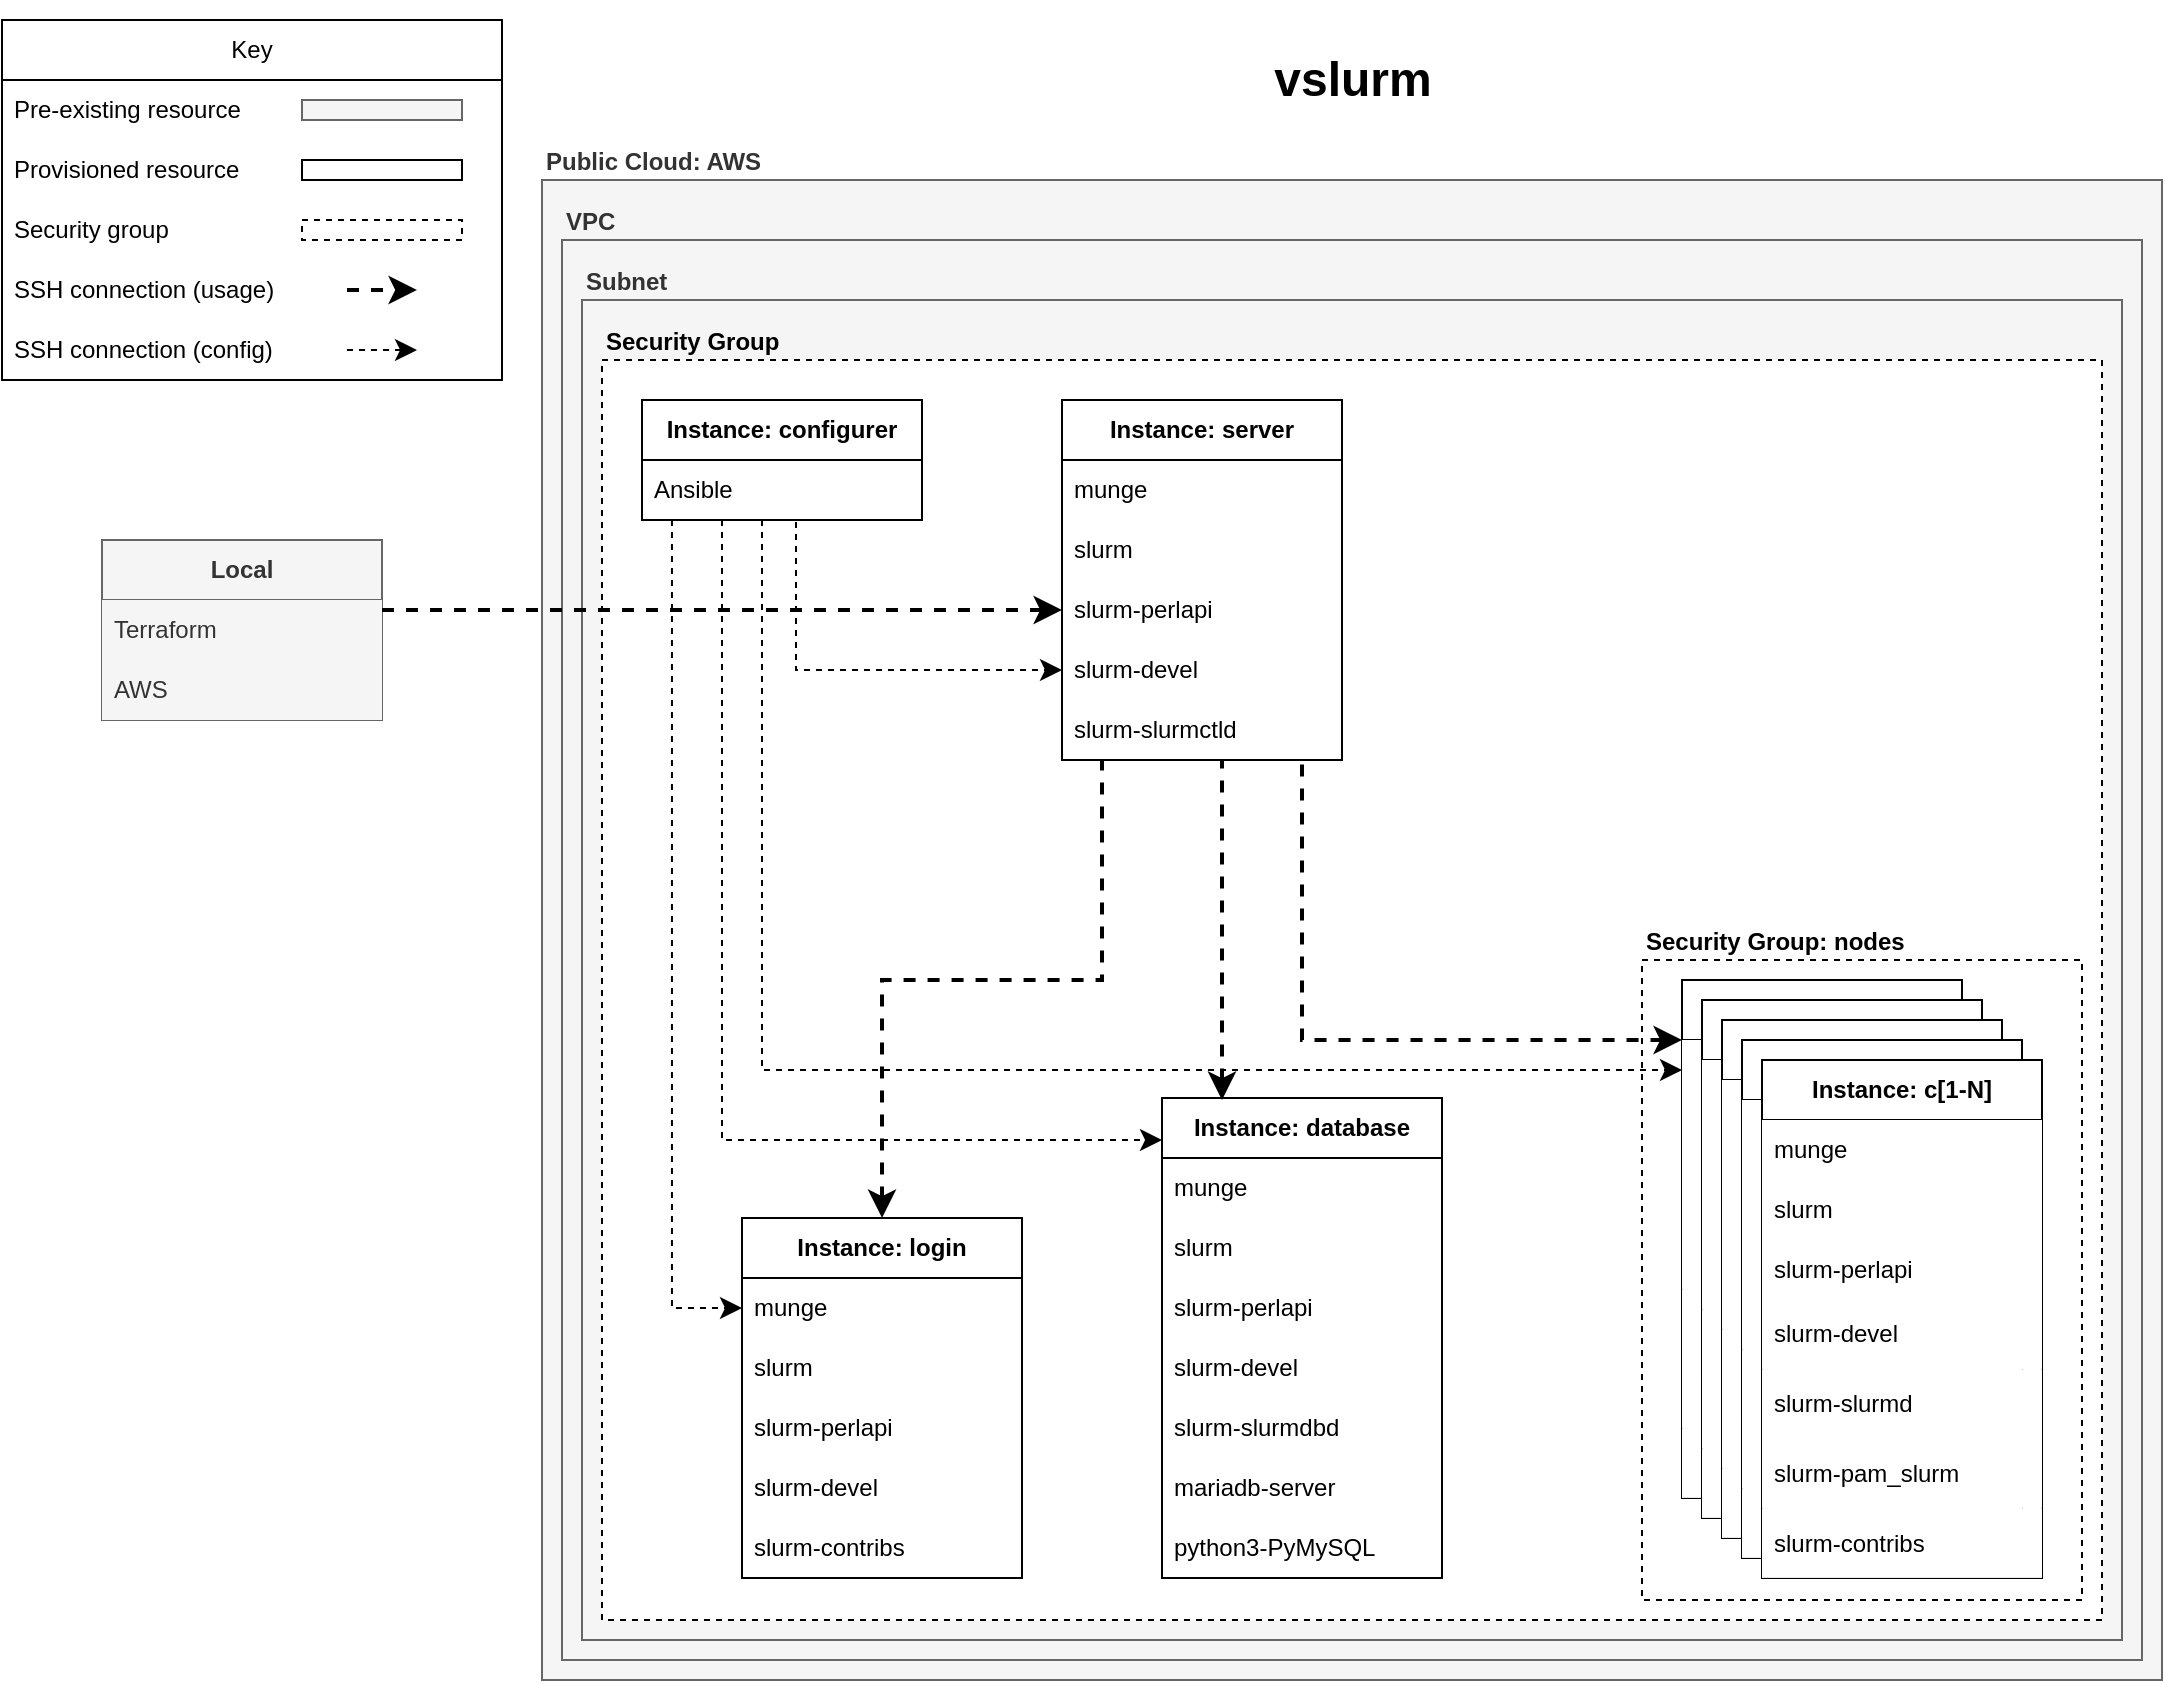 <mxfile version="23.1.5" type="device">
  <diagram id="R2lEEEUBdFMjLlhIrx00" name="terraform-aws-vslurm">
    <mxGraphModel dx="1114" dy="674" grid="1" gridSize="10" guides="1" tooltips="1" connect="1" arrows="1" fold="1" page="1" pageScale="1" pageWidth="1100" pageHeight="850" background="#ffffff" math="0" shadow="0" extFonts="Permanent Marker^https://fonts.googleapis.com/css?family=Permanent+Marker">
      <root>
        <mxCell id="0" />
        <mxCell id="1" style="locked=1;" parent="0" />
        <mxCell id="nZ1ceCBih_SGFWJZSbdT-25" value="" style="swimlane;fontStyle=0;childLayout=stackLayout;horizontal=1;startSize=30;horizontalStack=0;resizeParent=1;resizeParentMax=0;resizeLast=0;collapsible=1;marginBottom=0;whiteSpace=wrap;html=1;fillColor=default;" parent="1" vertex="1">
          <mxGeometry x="860" y="425" width="140" height="228.947" as="geometry" />
        </mxCell>
        <mxCell id="nZ1ceCBih_SGFWJZSbdT-27" value="slurm" style="text;strokeColor=none;fillColor=default;align=left;verticalAlign=middle;spacingLeft=4;spacingRight=4;overflow=hidden;points=[[0,0.5],[1,0.5]];portConstraint=eastwest;rotatable=0;whiteSpace=wrap;html=1;fontColor=#ffffff;" parent="nZ1ceCBih_SGFWJZSbdT-25" vertex="1">
          <mxGeometry y="30" width="140" height="30" as="geometry" />
        </mxCell>
        <mxCell id="nZ1ceCBih_SGFWJZSbdT-28" value="slurm-perlapi" style="text;strokeColor=none;fillColor=default;align=left;verticalAlign=middle;spacingLeft=4;spacingRight=4;overflow=hidden;points=[[0,0.5],[1,0.5]];portConstraint=eastwest;rotatable=0;whiteSpace=wrap;html=1;fontColor=#ffffff;" parent="nZ1ceCBih_SGFWJZSbdT-25" vertex="1">
          <mxGeometry y="60" width="140" height="30" as="geometry" />
        </mxCell>
        <mxCell id="nZ1ceCBih_SGFWJZSbdT-29" value="slurm-devel" style="text;strokeColor=none;fillColor=default;align=left;verticalAlign=middle;spacingLeft=4;spacingRight=4;overflow=hidden;points=[[0,0.5],[1,0.5]];portConstraint=eastwest;rotatable=0;whiteSpace=wrap;html=1;fontColor=#ffffff;" parent="nZ1ceCBih_SGFWJZSbdT-25" vertex="1">
          <mxGeometry y="90" width="140" height="34.737" as="geometry" />
        </mxCell>
        <mxCell id="nZ1ceCBih_SGFWJZSbdT-30" value="slurm-slurmd" style="text;strokeColor=none;fillColor=default;align=left;verticalAlign=middle;spacingLeft=4;spacingRight=4;overflow=hidden;points=[[0,0.5],[1,0.5]];portConstraint=eastwest;rotatable=0;whiteSpace=wrap;html=1;fontColor=#ffffff;" parent="nZ1ceCBih_SGFWJZSbdT-25" vertex="1">
          <mxGeometry y="124.737" width="140" height="34.737" as="geometry" />
        </mxCell>
        <mxCell id="nZ1ceCBih_SGFWJZSbdT-31" value="slurm-pam_slurm" style="text;strokeColor=none;fillColor=default;align=left;verticalAlign=middle;spacingLeft=4;spacingRight=4;overflow=hidden;points=[[0,0.5],[1,0.5]];portConstraint=eastwest;rotatable=0;whiteSpace=wrap;html=1;fontColor=#ffffff;" parent="nZ1ceCBih_SGFWJZSbdT-25" vertex="1">
          <mxGeometry y="159.474" width="140" height="34.737" as="geometry" />
        </mxCell>
        <mxCell id="nZ1ceCBih_SGFWJZSbdT-32" value="slurm-contribs" style="text;strokeColor=none;fillColor=default;align=left;verticalAlign=middle;spacingLeft=4;spacingRight=4;overflow=hidden;points=[[0,0.5],[1,0.5]];portConstraint=eastwest;rotatable=0;whiteSpace=wrap;html=1;fontColor=#ffffff;" parent="nZ1ceCBih_SGFWJZSbdT-25" vertex="1">
          <mxGeometry y="194.211" width="140" height="34.737" as="geometry" />
        </mxCell>
        <mxCell id="wTs9MbMgU3VnBsxGeB7g-48" value="key" style="locked=1;" parent="0" />
        <mxCell id="wTs9MbMgU3VnBsxGeB7g-51" value="Key" style="swimlane;fontStyle=0;childLayout=stackLayout;horizontal=1;startSize=30;horizontalStack=0;resizeParent=1;resizeParentMax=0;resizeLast=0;collapsible=1;marginBottom=0;whiteSpace=wrap;html=1;movable=1;resizable=1;rotatable=1;deletable=1;editable=1;locked=0;connectable=1;" parent="wTs9MbMgU3VnBsxGeB7g-48" vertex="1">
          <mxGeometry x="10" y="10" width="250" height="180" as="geometry" />
        </mxCell>
        <mxCell id="wTs9MbMgU3VnBsxGeB7g-52" value="Pre-existing resource" style="text;strokeColor=none;fillColor=none;align=left;verticalAlign=middle;spacingLeft=4;spacingRight=4;overflow=hidden;points=[[0,0.5],[1,0.5]];portConstraint=eastwest;rotatable=1;whiteSpace=wrap;html=1;movable=1;resizable=1;deletable=1;editable=1;locked=0;connectable=1;" parent="wTs9MbMgU3VnBsxGeB7g-51" vertex="1">
          <mxGeometry y="30" width="250" height="30" as="geometry" />
        </mxCell>
        <mxCell id="wTs9MbMgU3VnBsxGeB7g-53" value="Provisioned resource" style="text;strokeColor=none;fillColor=none;align=left;verticalAlign=middle;spacingLeft=4;spacingRight=4;overflow=hidden;points=[[0,0.5],[1,0.5]];portConstraint=eastwest;rotatable=1;whiteSpace=wrap;html=1;movable=1;resizable=1;deletable=1;editable=1;locked=0;connectable=1;" parent="wTs9MbMgU3VnBsxGeB7g-51" vertex="1">
          <mxGeometry y="60" width="250" height="30" as="geometry" />
        </mxCell>
        <mxCell id="wTs9MbMgU3VnBsxGeB7g-55" value="Security group" style="text;strokeColor=none;fillColor=none;align=left;verticalAlign=middle;spacingLeft=4;spacingRight=4;overflow=hidden;points=[[0,0.5],[1,0.5]];portConstraint=eastwest;rotatable=0;whiteSpace=wrap;html=1;" parent="wTs9MbMgU3VnBsxGeB7g-51" vertex="1">
          <mxGeometry y="90" width="250" height="30" as="geometry" />
        </mxCell>
        <mxCell id="wTs9MbMgU3VnBsxGeB7g-60" value="" style="endArrow=classic;html=1;rounded=0;movable=1;resizable=1;rotatable=1;deletable=1;editable=1;locked=0;connectable=1;strokeWidth=2;endSize=8;startSize=8;dashed=1;" parent="wTs9MbMgU3VnBsxGeB7g-51" edge="1">
          <mxGeometry width="50" height="50" relative="1" as="geometry">
            <mxPoint x="172.5" y="135" as="sourcePoint" />
            <mxPoint x="207.5" y="135" as="targetPoint" />
          </mxGeometry>
        </mxCell>
        <mxCell id="wTs9MbMgU3VnBsxGeB7g-56" value="SSH connection (usage)" style="text;strokeColor=none;fillColor=none;align=left;verticalAlign=middle;spacingLeft=4;spacingRight=4;overflow=hidden;points=[[0,0.5],[1,0.5]];portConstraint=eastwest;rotatable=1;whiteSpace=wrap;html=1;movable=1;resizable=1;deletable=1;editable=1;locked=0;connectable=1;dashed=1;" parent="wTs9MbMgU3VnBsxGeB7g-51" vertex="1">
          <mxGeometry y="120" width="250" height="30" as="geometry" />
        </mxCell>
        <mxCell id="wTs9MbMgU3VnBsxGeB7g-61" value="" style="endArrow=classic;html=1;rounded=0;dashed=1;movable=1;resizable=1;rotatable=1;deletable=1;editable=1;locked=0;connectable=1;endSize=8;startSize=8;" parent="wTs9MbMgU3VnBsxGeB7g-51" edge="1">
          <mxGeometry width="50" height="50" relative="1" as="geometry">
            <mxPoint x="172.5" y="165" as="sourcePoint" />
            <mxPoint x="207.5" y="165" as="targetPoint" />
          </mxGeometry>
        </mxCell>
        <mxCell id="wTs9MbMgU3VnBsxGeB7g-57" value="SSH connection (config)" style="text;strokeColor=none;fillColor=none;align=left;verticalAlign=middle;spacingLeft=4;spacingRight=4;overflow=hidden;points=[[0,0.5],[1,0.5]];portConstraint=eastwest;rotatable=1;whiteSpace=wrap;html=1;movable=1;resizable=1;deletable=1;editable=1;locked=0;connectable=1;" parent="wTs9MbMgU3VnBsxGeB7g-51" vertex="1">
          <mxGeometry y="150" width="250" height="30" as="geometry" />
        </mxCell>
        <mxCell id="wTs9MbMgU3VnBsxGeB7g-58" value="" style="rounded=0;whiteSpace=wrap;html=1;fillColor=#f5f5f5;fontColor=#333333;strokeColor=#666666;movable=1;resizable=1;rotatable=1;deletable=1;editable=1;locked=0;connectable=1;" parent="wTs9MbMgU3VnBsxGeB7g-48" vertex="1">
          <mxGeometry x="160" y="50" width="80" height="10" as="geometry" />
        </mxCell>
        <mxCell id="wTs9MbMgU3VnBsxGeB7g-59" value="" style="rounded=0;whiteSpace=wrap;html=1;movable=1;resizable=1;rotatable=1;deletable=1;editable=1;locked=0;connectable=1;" parent="wTs9MbMgU3VnBsxGeB7g-48" vertex="1">
          <mxGeometry x="160" y="80" width="80" height="10" as="geometry" />
        </mxCell>
        <mxCell id="wTs9MbMgU3VnBsxGeB7g-63" value="" style="rounded=0;whiteSpace=wrap;html=1;movable=1;resizable=1;rotatable=1;deletable=1;editable=1;locked=0;connectable=1;dashed=1;" parent="wTs9MbMgU3VnBsxGeB7g-48" vertex="1">
          <mxGeometry x="160" y="110" width="80" height="10" as="geometry" />
        </mxCell>
        <mxCell id="wTs9MbMgU3VnBsxGeB7g-49" value="title" style="locked=1;" parent="0" />
        <mxCell id="wTs9MbMgU3VnBsxGeB7g-64" value="&lt;h1&gt;&lt;font&gt;vslurm&lt;/font&gt;&lt;/h1&gt;" style="text;html=1;align=center;verticalAlign=middle;resizable=0;points=[];autosize=1;strokeColor=none;fillColor=none;fontFamily=Helvetica;" parent="wTs9MbMgU3VnBsxGeB7g-49" vertex="1">
          <mxGeometry x="630" width="110" height="80" as="geometry" />
        </mxCell>
        <mxCell id="wTs9MbMgU3VnBsxGeB7g-50" value="pre-existing resources" style="locked=1;" parent="0" />
        <mxCell id="wTs9MbMgU3VnBsxGeB7g-70" value="Local" style="swimlane;fontStyle=1;childLayout=stackLayout;horizontal=1;startSize=30;horizontalStack=0;resizeParent=1;resizeParentMax=0;resizeLast=0;collapsible=1;marginBottom=0;whiteSpace=wrap;html=1;fillColor=#f5f5f5;fontColor=#333333;strokeColor=#666666;perimeterSpacing=0;strokeWidth=1;swimlaneLine=1;rounded=0;shadow=0;glass=0;" parent="wTs9MbMgU3VnBsxGeB7g-50" vertex="1">
          <mxGeometry x="60" y="270" width="140" height="90" as="geometry">
            <mxRectangle x="60" y="270" width="70" height="30" as="alternateBounds" />
          </mxGeometry>
        </mxCell>
        <mxCell id="wTs9MbMgU3VnBsxGeB7g-71" value="Terraform" style="text;strokeColor=none;fillColor=#f5f5f5;align=left;verticalAlign=middle;spacingLeft=4;spacingRight=4;overflow=hidden;points=[[0,0.5],[1,0.5]];portConstraint=eastwest;rotatable=0;whiteSpace=wrap;html=1;fontColor=#333333;" parent="wTs9MbMgU3VnBsxGeB7g-70" vertex="1">
          <mxGeometry y="30" width="140" height="30" as="geometry" />
        </mxCell>
        <mxCell id="wTs9MbMgU3VnBsxGeB7g-72" value="AWS" style="text;strokeColor=none;fillColor=#f5f5f5;align=left;verticalAlign=middle;spacingLeft=4;spacingRight=4;overflow=hidden;points=[[0,0.5],[1,0.5]];portConstraint=eastwest;rotatable=0;whiteSpace=wrap;html=1;fontColor=#333333;" parent="wTs9MbMgU3VnBsxGeB7g-70" vertex="1">
          <mxGeometry y="60" width="140" height="30" as="geometry" />
        </mxCell>
        <mxCell id="wTs9MbMgU3VnBsxGeB7g-66" value="Public Cloud: AWS" style="text;html=1;strokeColor=#666666;fillColor=#f5f5f5;align=left;verticalAlign=bottom;whiteSpace=wrap;rounded=0;fontStyle=1;fontColor=#333333;labelPosition=center;verticalLabelPosition=top;movable=1;resizable=1;rotatable=1;deletable=1;editable=1;locked=0;connectable=1;" parent="wTs9MbMgU3VnBsxGeB7g-50" vertex="1">
          <mxGeometry x="280" y="90" width="810" height="750" as="geometry" />
        </mxCell>
        <mxCell id="wTs9MbMgU3VnBsxGeB7g-67" value="VPC" style="text;html=1;strokeColor=#666666;fillColor=#f5f5f5;align=left;verticalAlign=bottom;whiteSpace=wrap;rounded=0;fontStyle=1;fontColor=#333333;labelPosition=center;verticalLabelPosition=top;" parent="wTs9MbMgU3VnBsxGeB7g-50" vertex="1">
          <mxGeometry x="290" y="120" width="790" height="710" as="geometry" />
        </mxCell>
        <mxCell id="wTs9MbMgU3VnBsxGeB7g-68" value="Subnet" style="text;html=1;strokeColor=#666666;fillColor=#f5f5f5;align=left;verticalAlign=bottom;whiteSpace=wrap;rounded=0;fontStyle=1;fontColor=#333333;labelPosition=center;verticalLabelPosition=top;" parent="wTs9MbMgU3VnBsxGeB7g-50" vertex="1">
          <mxGeometry x="300" y="150" width="770" height="670" as="geometry" />
        </mxCell>
        <mxCell id="wTs9MbMgU3VnBsxGeB7g-110" value="provisioned SGs" style="locked=1;" parent="0" />
        <mxCell id="wTs9MbMgU3VnBsxGeB7g-111" value="Security Group" style="text;html=1;align=left;verticalAlign=bottom;whiteSpace=wrap;rounded=0;fontStyle=1;labelPosition=center;verticalLabelPosition=top;strokeColor=default;fillColor=default;dashed=1;" parent="wTs9MbMgU3VnBsxGeB7g-110" vertex="1">
          <mxGeometry x="310" y="180" width="750" height="630" as="geometry" />
        </mxCell>
        <mxCell id="wTs9MbMgU3VnBsxGeB7g-112" value="Security Group: nodes" style="text;html=1;align=left;verticalAlign=bottom;whiteSpace=wrap;rounded=0;fontStyle=1;labelPosition=center;verticalLabelPosition=top;strokeColor=default;fillColor=default;dashed=1;" parent="wTs9MbMgU3VnBsxGeB7g-110" vertex="1">
          <mxGeometry x="830" y="480" width="220" height="320" as="geometry" />
        </mxCell>
        <mxCell id="wTs9MbMgU3VnBsxGeB7g-73" value="provisioned instances" style="locked=1;" parent="0" />
        <mxCell id="wTs9MbMgU3VnBsxGeB7g-76" value="&lt;b&gt;Instance: configurer&lt;/b&gt;" style="swimlane;fontStyle=0;childLayout=stackLayout;horizontal=1;startSize=30;horizontalStack=0;resizeParent=1;resizeParentMax=0;resizeLast=0;collapsible=1;marginBottom=0;whiteSpace=wrap;html=1;strokeWidth=1;" parent="wTs9MbMgU3VnBsxGeB7g-73" vertex="1">
          <mxGeometry x="330" y="200" width="140" height="60" as="geometry" />
        </mxCell>
        <mxCell id="wTs9MbMgU3VnBsxGeB7g-77" value="Ansible" style="text;strokeColor=none;fillColor=none;align=left;verticalAlign=middle;spacingLeft=4;spacingRight=4;overflow=hidden;points=[[0,0.5],[1,0.5]];portConstraint=eastwest;rotatable=0;whiteSpace=wrap;html=1;" parent="wTs9MbMgU3VnBsxGeB7g-76" vertex="1">
          <mxGeometry y="30" width="140" height="30" as="geometry" />
        </mxCell>
        <mxCell id="wTs9MbMgU3VnBsxGeB7g-78" value="&lt;b&gt;Instance: login&lt;/b&gt;" style="swimlane;fontStyle=0;childLayout=stackLayout;horizontal=1;startSize=30;horizontalStack=0;resizeParent=1;resizeParentMax=0;resizeLast=0;collapsible=1;marginBottom=0;whiteSpace=wrap;html=1;" parent="wTs9MbMgU3VnBsxGeB7g-73" vertex="1">
          <mxGeometry x="380" y="608.95" width="140" height="180" as="geometry" />
        </mxCell>
        <mxCell id="wTs9MbMgU3VnBsxGeB7g-79" value="munge" style="text;strokeColor=none;fillColor=none;align=left;verticalAlign=middle;spacingLeft=4;spacingRight=4;overflow=hidden;points=[[0,0.5],[1,0.5]];portConstraint=eastwest;rotatable=0;whiteSpace=wrap;html=1;" parent="wTs9MbMgU3VnBsxGeB7g-78" vertex="1">
          <mxGeometry y="30" width="140" height="30" as="geometry" />
        </mxCell>
        <mxCell id="wTs9MbMgU3VnBsxGeB7g-80" value="slurm" style="text;strokeColor=none;fillColor=none;align=left;verticalAlign=middle;spacingLeft=4;spacingRight=4;overflow=hidden;points=[[0,0.5],[1,0.5]];portConstraint=eastwest;rotatable=0;whiteSpace=wrap;html=1;" parent="wTs9MbMgU3VnBsxGeB7g-78" vertex="1">
          <mxGeometry y="60" width="140" height="30" as="geometry" />
        </mxCell>
        <mxCell id="wTs9MbMgU3VnBsxGeB7g-81" value="slurm-perlapi" style="text;strokeColor=none;fillColor=none;align=left;verticalAlign=middle;spacingLeft=4;spacingRight=4;overflow=hidden;points=[[0,0.5],[1,0.5]];portConstraint=eastwest;rotatable=0;whiteSpace=wrap;html=1;" parent="wTs9MbMgU3VnBsxGeB7g-78" vertex="1">
          <mxGeometry y="90" width="140" height="30" as="geometry" />
        </mxCell>
        <mxCell id="wTs9MbMgU3VnBsxGeB7g-82" value="slurm-devel" style="text;strokeColor=none;fillColor=none;align=left;verticalAlign=middle;spacingLeft=4;spacingRight=4;overflow=hidden;points=[[0,0.5],[1,0.5]];portConstraint=eastwest;rotatable=0;whiteSpace=wrap;html=1;" parent="wTs9MbMgU3VnBsxGeB7g-78" vertex="1">
          <mxGeometry y="120" width="140" height="30" as="geometry" />
        </mxCell>
        <mxCell id="wTs9MbMgU3VnBsxGeB7g-83" value="slurm-contribs" style="text;strokeColor=none;fillColor=none;align=left;verticalAlign=middle;spacingLeft=4;spacingRight=4;overflow=hidden;points=[[0,0.5],[1,0.5]];portConstraint=eastwest;rotatable=0;whiteSpace=wrap;html=1;" parent="wTs9MbMgU3VnBsxGeB7g-78" vertex="1">
          <mxGeometry y="150" width="140" height="30" as="geometry" />
        </mxCell>
        <mxCell id="wTs9MbMgU3VnBsxGeB7g-84" value="" style="swimlane;fontStyle=0;childLayout=stackLayout;horizontal=1;startSize=30;horizontalStack=0;resizeParent=1;resizeParentMax=0;resizeLast=0;collapsible=1;marginBottom=0;whiteSpace=wrap;html=1;fillColor=default;" parent="wTs9MbMgU3VnBsxGeB7g-73" vertex="1">
          <mxGeometry x="850" y="490" width="140" height="258.947" as="geometry" />
        </mxCell>
        <mxCell id="wTs9MbMgU3VnBsxGeB7g-85" value="munge" style="text;strokeColor=none;fillColor=default;align=left;verticalAlign=middle;spacingLeft=4;spacingRight=4;overflow=hidden;points=[[0,0.5],[1,0.5]];portConstraint=eastwest;rotatable=0;whiteSpace=wrap;html=1;fontColor=#ffffff;" parent="wTs9MbMgU3VnBsxGeB7g-84" vertex="1">
          <mxGeometry y="30" width="140" height="30" as="geometry" />
        </mxCell>
        <mxCell id="wTs9MbMgU3VnBsxGeB7g-86" value="slurm" style="text;strokeColor=none;fillColor=default;align=left;verticalAlign=middle;spacingLeft=4;spacingRight=4;overflow=hidden;points=[[0,0.5],[1,0.5]];portConstraint=eastwest;rotatable=0;whiteSpace=wrap;html=1;fontColor=#ffffff;" parent="wTs9MbMgU3VnBsxGeB7g-84" vertex="1">
          <mxGeometry y="60" width="140" height="30" as="geometry" />
        </mxCell>
        <mxCell id="wTs9MbMgU3VnBsxGeB7g-87" value="slurm-perlapi" style="text;strokeColor=none;fillColor=default;align=left;verticalAlign=middle;spacingLeft=4;spacingRight=4;overflow=hidden;points=[[0,0.5],[1,0.5]];portConstraint=eastwest;rotatable=0;whiteSpace=wrap;html=1;fontColor=#ffffff;" parent="wTs9MbMgU3VnBsxGeB7g-84" vertex="1">
          <mxGeometry y="90" width="140" height="30" as="geometry" />
        </mxCell>
        <mxCell id="wTs9MbMgU3VnBsxGeB7g-88" value="slurm-devel" style="text;strokeColor=none;fillColor=default;align=left;verticalAlign=middle;spacingLeft=4;spacingRight=4;overflow=hidden;points=[[0,0.5],[1,0.5]];portConstraint=eastwest;rotatable=0;whiteSpace=wrap;html=1;fontColor=#ffffff;" parent="wTs9MbMgU3VnBsxGeB7g-84" vertex="1">
          <mxGeometry y="120" width="140" height="34.737" as="geometry" />
        </mxCell>
        <mxCell id="wTs9MbMgU3VnBsxGeB7g-89" value="slurm-slurmd" style="text;strokeColor=none;fillColor=default;align=left;verticalAlign=middle;spacingLeft=4;spacingRight=4;overflow=hidden;points=[[0,0.5],[1,0.5]];portConstraint=eastwest;rotatable=0;whiteSpace=wrap;html=1;fontColor=#ffffff;" parent="wTs9MbMgU3VnBsxGeB7g-84" vertex="1">
          <mxGeometry y="154.737" width="140" height="34.737" as="geometry" />
        </mxCell>
        <mxCell id="wTs9MbMgU3VnBsxGeB7g-90" value="slurm-pam_slurm" style="text;strokeColor=none;fillColor=default;align=left;verticalAlign=middle;spacingLeft=4;spacingRight=4;overflow=hidden;points=[[0,0.5],[1,0.5]];portConstraint=eastwest;rotatable=0;whiteSpace=wrap;html=1;fontColor=#ffffff;" parent="wTs9MbMgU3VnBsxGeB7g-84" vertex="1">
          <mxGeometry y="189.474" width="140" height="34.737" as="geometry" />
        </mxCell>
        <mxCell id="wTs9MbMgU3VnBsxGeB7g-91" value="slurm-contribs" style="text;strokeColor=none;fillColor=default;align=left;verticalAlign=middle;spacingLeft=4;spacingRight=4;overflow=hidden;points=[[0,0.5],[1,0.5]];portConstraint=eastwest;rotatable=0;whiteSpace=wrap;html=1;fontColor=#ffffff;" parent="wTs9MbMgU3VnBsxGeB7g-84" vertex="1">
          <mxGeometry y="224.211" width="140" height="34.737" as="geometry" />
        </mxCell>
        <mxCell id="wTs9MbMgU3VnBsxGeB7g-100" value="&lt;b&gt;Instance: server&lt;/b&gt;" style="swimlane;fontStyle=0;childLayout=stackLayout;horizontal=1;startSize=30;horizontalStack=0;resizeParent=1;resizeParentMax=0;resizeLast=0;collapsible=1;marginBottom=0;whiteSpace=wrap;html=1;" parent="wTs9MbMgU3VnBsxGeB7g-73" vertex="1">
          <mxGeometry x="540" y="200" width="140" height="180" as="geometry" />
        </mxCell>
        <mxCell id="wTs9MbMgU3VnBsxGeB7g-101" value="munge" style="text;strokeColor=none;fillColor=none;align=left;verticalAlign=middle;spacingLeft=4;spacingRight=4;overflow=hidden;points=[[0,0.5],[1,0.5]];portConstraint=eastwest;rotatable=0;whiteSpace=wrap;html=1;" parent="wTs9MbMgU3VnBsxGeB7g-100" vertex="1">
          <mxGeometry y="30" width="140" height="30" as="geometry" />
        </mxCell>
        <mxCell id="wTs9MbMgU3VnBsxGeB7g-102" value="slurm" style="text;strokeColor=none;fillColor=none;align=left;verticalAlign=middle;spacingLeft=4;spacingRight=4;overflow=hidden;points=[[0,0.5],[1,0.5]];portConstraint=eastwest;rotatable=0;whiteSpace=wrap;html=1;" parent="wTs9MbMgU3VnBsxGeB7g-100" vertex="1">
          <mxGeometry y="60" width="140" height="30" as="geometry" />
        </mxCell>
        <mxCell id="wTs9MbMgU3VnBsxGeB7g-103" value="slurm-perlapi" style="text;strokeColor=none;fillColor=none;align=left;verticalAlign=middle;spacingLeft=4;spacingRight=4;overflow=hidden;points=[[0,0.5],[1,0.5]];portConstraint=eastwest;rotatable=0;whiteSpace=wrap;html=1;" parent="wTs9MbMgU3VnBsxGeB7g-100" vertex="1">
          <mxGeometry y="90" width="140" height="30" as="geometry" />
        </mxCell>
        <mxCell id="wTs9MbMgU3VnBsxGeB7g-104" value="slurm-devel" style="text;strokeColor=none;fillColor=none;align=left;verticalAlign=middle;spacingLeft=4;spacingRight=4;overflow=hidden;points=[[0,0.5],[1,0.5]];portConstraint=eastwest;rotatable=0;whiteSpace=wrap;html=1;" parent="wTs9MbMgU3VnBsxGeB7g-100" vertex="1">
          <mxGeometry y="120" width="140" height="30" as="geometry" />
        </mxCell>
        <mxCell id="wTs9MbMgU3VnBsxGeB7g-105" value="slurm-slurmctld" style="text;strokeColor=none;fillColor=none;align=left;verticalAlign=middle;spacingLeft=4;spacingRight=4;overflow=hidden;points=[[0,0.5],[1,0.5]];portConstraint=eastwest;rotatable=0;whiteSpace=wrap;html=1;" parent="wTs9MbMgU3VnBsxGeB7g-100" vertex="1">
          <mxGeometry y="150" width="140" height="30" as="geometry" />
        </mxCell>
        <mxCell id="66KwfRQebHIoKA8WDigY-10" value="&lt;b&gt;Instance: database&lt;/b&gt;" style="swimlane;fontStyle=0;childLayout=stackLayout;horizontal=1;startSize=30;horizontalStack=0;resizeParent=1;resizeParentMax=0;resizeLast=0;collapsible=1;marginBottom=0;whiteSpace=wrap;html=1;" parent="wTs9MbMgU3VnBsxGeB7g-73" vertex="1">
          <mxGeometry x="590" y="548.95" width="140" height="240" as="geometry" />
        </mxCell>
        <mxCell id="66KwfRQebHIoKA8WDigY-11" value="munge" style="text;strokeColor=none;fillColor=none;align=left;verticalAlign=middle;spacingLeft=4;spacingRight=4;overflow=hidden;points=[[0,0.5],[1,0.5]];portConstraint=eastwest;rotatable=0;whiteSpace=wrap;html=1;" parent="66KwfRQebHIoKA8WDigY-10" vertex="1">
          <mxGeometry y="30" width="140" height="30" as="geometry" />
        </mxCell>
        <mxCell id="66KwfRQebHIoKA8WDigY-12" value="slurm" style="text;strokeColor=none;fillColor=none;align=left;verticalAlign=middle;spacingLeft=4;spacingRight=4;overflow=hidden;points=[[0,0.5],[1,0.5]];portConstraint=eastwest;rotatable=0;whiteSpace=wrap;html=1;" parent="66KwfRQebHIoKA8WDigY-10" vertex="1">
          <mxGeometry y="60" width="140" height="30" as="geometry" />
        </mxCell>
        <mxCell id="66KwfRQebHIoKA8WDigY-13" value="slurm-perlapi" style="text;strokeColor=none;fillColor=none;align=left;verticalAlign=middle;spacingLeft=4;spacingRight=4;overflow=hidden;points=[[0,0.5],[1,0.5]];portConstraint=eastwest;rotatable=0;whiteSpace=wrap;html=1;" parent="66KwfRQebHIoKA8WDigY-10" vertex="1">
          <mxGeometry y="90" width="140" height="30" as="geometry" />
        </mxCell>
        <mxCell id="66KwfRQebHIoKA8WDigY-14" value="slurm-devel" style="text;strokeColor=none;fillColor=none;align=left;verticalAlign=middle;spacingLeft=4;spacingRight=4;overflow=hidden;points=[[0,0.5],[1,0.5]];portConstraint=eastwest;rotatable=0;whiteSpace=wrap;html=1;" parent="66KwfRQebHIoKA8WDigY-10" vertex="1">
          <mxGeometry y="120" width="140" height="30" as="geometry" />
        </mxCell>
        <mxCell id="66KwfRQebHIoKA8WDigY-16" value="slurm-slurmdbd" style="text;strokeColor=none;fillColor=none;align=left;verticalAlign=middle;spacingLeft=4;spacingRight=4;overflow=hidden;points=[[0,0.5],[1,0.5]];portConstraint=eastwest;rotatable=0;whiteSpace=wrap;html=1;" parent="66KwfRQebHIoKA8WDigY-10" vertex="1">
          <mxGeometry y="150" width="140" height="30" as="geometry" />
        </mxCell>
        <mxCell id="66KwfRQebHIoKA8WDigY-17" value="mariadb-server" style="text;strokeColor=none;fillColor=none;align=left;verticalAlign=middle;spacingLeft=4;spacingRight=4;overflow=hidden;points=[[0,0.5],[1,0.5]];portConstraint=eastwest;rotatable=0;whiteSpace=wrap;html=1;" parent="66KwfRQebHIoKA8WDigY-10" vertex="1">
          <mxGeometry y="180" width="140" height="30" as="geometry" />
        </mxCell>
        <mxCell id="66KwfRQebHIoKA8WDigY-18" value="python3-PyMySQL" style="text;strokeColor=none;fillColor=none;align=left;verticalAlign=middle;spacingLeft=4;spacingRight=4;overflow=hidden;points=[[0,0.5],[1,0.5]];portConstraint=eastwest;rotatable=0;whiteSpace=wrap;html=1;" parent="66KwfRQebHIoKA8WDigY-10" vertex="1">
          <mxGeometry y="210" width="140" height="30" as="geometry" />
        </mxCell>
        <mxCell id="nZ1ceCBih_SGFWJZSbdT-33" value="" style="swimlane;fontStyle=0;childLayout=stackLayout;horizontal=1;startSize=30;horizontalStack=0;resizeParent=1;resizeParentMax=0;resizeLast=0;collapsible=1;marginBottom=0;whiteSpace=wrap;html=1;fillColor=default;" parent="wTs9MbMgU3VnBsxGeB7g-73" vertex="1">
          <mxGeometry x="860" y="500" width="140" height="258.947" as="geometry" />
        </mxCell>
        <mxCell id="nZ1ceCBih_SGFWJZSbdT-34" value="munge" style="text;strokeColor=none;fillColor=default;align=left;verticalAlign=middle;spacingLeft=4;spacingRight=4;overflow=hidden;points=[[0,0.5],[1,0.5]];portConstraint=eastwest;rotatable=0;whiteSpace=wrap;html=1;fontColor=#ffffff;" parent="nZ1ceCBih_SGFWJZSbdT-33" vertex="1">
          <mxGeometry y="30" width="140" height="30" as="geometry" />
        </mxCell>
        <mxCell id="nZ1ceCBih_SGFWJZSbdT-35" value="slurm" style="text;strokeColor=none;fillColor=default;align=left;verticalAlign=middle;spacingLeft=4;spacingRight=4;overflow=hidden;points=[[0,0.5],[1,0.5]];portConstraint=eastwest;rotatable=0;whiteSpace=wrap;html=1;fontColor=#ffffff;" parent="nZ1ceCBih_SGFWJZSbdT-33" vertex="1">
          <mxGeometry y="60" width="140" height="30" as="geometry" />
        </mxCell>
        <mxCell id="nZ1ceCBih_SGFWJZSbdT-36" value="slurm-perlapi" style="text;strokeColor=none;fillColor=default;align=left;verticalAlign=middle;spacingLeft=4;spacingRight=4;overflow=hidden;points=[[0,0.5],[1,0.5]];portConstraint=eastwest;rotatable=0;whiteSpace=wrap;html=1;fontColor=#ffffff;" parent="nZ1ceCBih_SGFWJZSbdT-33" vertex="1">
          <mxGeometry y="90" width="140" height="30" as="geometry" />
        </mxCell>
        <mxCell id="nZ1ceCBih_SGFWJZSbdT-37" value="slurm-devel" style="text;strokeColor=none;fillColor=default;align=left;verticalAlign=middle;spacingLeft=4;spacingRight=4;overflow=hidden;points=[[0,0.5],[1,0.5]];portConstraint=eastwest;rotatable=0;whiteSpace=wrap;html=1;fontColor=#ffffff;" parent="nZ1ceCBih_SGFWJZSbdT-33" vertex="1">
          <mxGeometry y="120" width="140" height="34.737" as="geometry" />
        </mxCell>
        <mxCell id="nZ1ceCBih_SGFWJZSbdT-38" value="slurm-slurmd" style="text;strokeColor=none;fillColor=default;align=left;verticalAlign=middle;spacingLeft=4;spacingRight=4;overflow=hidden;points=[[0,0.5],[1,0.5]];portConstraint=eastwest;rotatable=0;whiteSpace=wrap;html=1;fontColor=#ffffff;" parent="nZ1ceCBih_SGFWJZSbdT-33" vertex="1">
          <mxGeometry y="154.737" width="140" height="34.737" as="geometry" />
        </mxCell>
        <mxCell id="nZ1ceCBih_SGFWJZSbdT-39" value="slurm-pam_slurm" style="text;strokeColor=none;fillColor=default;align=left;verticalAlign=middle;spacingLeft=4;spacingRight=4;overflow=hidden;points=[[0,0.5],[1,0.5]];portConstraint=eastwest;rotatable=0;whiteSpace=wrap;html=1;fontColor=#ffffff;" parent="nZ1ceCBih_SGFWJZSbdT-33" vertex="1">
          <mxGeometry y="189.474" width="140" height="34.737" as="geometry" />
        </mxCell>
        <mxCell id="nZ1ceCBih_SGFWJZSbdT-40" value="slurm-contribs" style="text;strokeColor=none;fillColor=default;align=left;verticalAlign=middle;spacingLeft=4;spacingRight=4;overflow=hidden;points=[[0,0.5],[1,0.5]];portConstraint=eastwest;rotatable=0;whiteSpace=wrap;html=1;fontColor=#ffffff;" parent="nZ1ceCBih_SGFWJZSbdT-33" vertex="1">
          <mxGeometry y="224.211" width="140" height="34.737" as="geometry" />
        </mxCell>
        <mxCell id="nZ1ceCBih_SGFWJZSbdT-41" value="" style="swimlane;fontStyle=0;childLayout=stackLayout;horizontal=1;startSize=30;horizontalStack=0;resizeParent=1;resizeParentMax=0;resizeLast=0;collapsible=1;marginBottom=0;whiteSpace=wrap;html=1;fillColor=default;" parent="wTs9MbMgU3VnBsxGeB7g-73" vertex="1">
          <mxGeometry x="870" y="510" width="140" height="258.947" as="geometry" />
        </mxCell>
        <mxCell id="nZ1ceCBih_SGFWJZSbdT-42" value="munge" style="text;strokeColor=none;fillColor=default;align=left;verticalAlign=middle;spacingLeft=4;spacingRight=4;overflow=hidden;points=[[0,0.5],[1,0.5]];portConstraint=eastwest;rotatable=0;whiteSpace=wrap;html=1;fontColor=#ffffff;" parent="nZ1ceCBih_SGFWJZSbdT-41" vertex="1">
          <mxGeometry y="30" width="140" height="30" as="geometry" />
        </mxCell>
        <mxCell id="nZ1ceCBih_SGFWJZSbdT-43" value="slurm" style="text;strokeColor=none;fillColor=default;align=left;verticalAlign=middle;spacingLeft=4;spacingRight=4;overflow=hidden;points=[[0,0.5],[1,0.5]];portConstraint=eastwest;rotatable=0;whiteSpace=wrap;html=1;fontColor=#ffffff;" parent="nZ1ceCBih_SGFWJZSbdT-41" vertex="1">
          <mxGeometry y="60" width="140" height="30" as="geometry" />
        </mxCell>
        <mxCell id="nZ1ceCBih_SGFWJZSbdT-44" value="slurm-perlapi" style="text;strokeColor=none;fillColor=default;align=left;verticalAlign=middle;spacingLeft=4;spacingRight=4;overflow=hidden;points=[[0,0.5],[1,0.5]];portConstraint=eastwest;rotatable=0;whiteSpace=wrap;html=1;fontColor=#ffffff;" parent="nZ1ceCBih_SGFWJZSbdT-41" vertex="1">
          <mxGeometry y="90" width="140" height="30" as="geometry" />
        </mxCell>
        <mxCell id="nZ1ceCBih_SGFWJZSbdT-45" value="slurm-devel" style="text;strokeColor=none;fillColor=default;align=left;verticalAlign=middle;spacingLeft=4;spacingRight=4;overflow=hidden;points=[[0,0.5],[1,0.5]];portConstraint=eastwest;rotatable=0;whiteSpace=wrap;html=1;fontColor=#ffffff;" parent="nZ1ceCBih_SGFWJZSbdT-41" vertex="1">
          <mxGeometry y="120" width="140" height="34.737" as="geometry" />
        </mxCell>
        <mxCell id="nZ1ceCBih_SGFWJZSbdT-46" value="slurm-slurmd" style="text;strokeColor=none;fillColor=default;align=left;verticalAlign=middle;spacingLeft=4;spacingRight=4;overflow=hidden;points=[[0,0.5],[1,0.5]];portConstraint=eastwest;rotatable=0;whiteSpace=wrap;html=1;fontColor=#ffffff;" parent="nZ1ceCBih_SGFWJZSbdT-41" vertex="1">
          <mxGeometry y="154.737" width="140" height="34.737" as="geometry" />
        </mxCell>
        <mxCell id="nZ1ceCBih_SGFWJZSbdT-47" value="slurm-pam_slurm" style="text;strokeColor=none;fillColor=default;align=left;verticalAlign=middle;spacingLeft=4;spacingRight=4;overflow=hidden;points=[[0,0.5],[1,0.5]];portConstraint=eastwest;rotatable=0;whiteSpace=wrap;html=1;fontColor=#ffffff;" parent="nZ1ceCBih_SGFWJZSbdT-41" vertex="1">
          <mxGeometry y="189.474" width="140" height="34.737" as="geometry" />
        </mxCell>
        <mxCell id="nZ1ceCBih_SGFWJZSbdT-48" value="slurm-contribs" style="text;strokeColor=none;fillColor=default;align=left;verticalAlign=middle;spacingLeft=4;spacingRight=4;overflow=hidden;points=[[0,0.5],[1,0.5]];portConstraint=eastwest;rotatable=0;whiteSpace=wrap;html=1;fontColor=#ffffff;" parent="nZ1ceCBih_SGFWJZSbdT-41" vertex="1">
          <mxGeometry y="224.211" width="140" height="34.737" as="geometry" />
        </mxCell>
        <mxCell id="nZ1ceCBih_SGFWJZSbdT-49" value="" style="swimlane;fontStyle=0;childLayout=stackLayout;horizontal=1;startSize=30;horizontalStack=0;resizeParent=1;resizeParentMax=0;resizeLast=0;collapsible=1;marginBottom=0;whiteSpace=wrap;html=1;fillColor=default;" parent="wTs9MbMgU3VnBsxGeB7g-73" vertex="1">
          <mxGeometry x="880" y="520" width="140" height="258.947" as="geometry" />
        </mxCell>
        <mxCell id="nZ1ceCBih_SGFWJZSbdT-50" value="munge" style="text;strokeColor=none;fillColor=default;align=left;verticalAlign=middle;spacingLeft=4;spacingRight=4;overflow=hidden;points=[[0,0.5],[1,0.5]];portConstraint=eastwest;rotatable=0;whiteSpace=wrap;html=1;fontColor=#ffffff;" parent="nZ1ceCBih_SGFWJZSbdT-49" vertex="1">
          <mxGeometry y="30" width="140" height="30" as="geometry" />
        </mxCell>
        <mxCell id="nZ1ceCBih_SGFWJZSbdT-51" value="slurm" style="text;strokeColor=none;fillColor=default;align=left;verticalAlign=middle;spacingLeft=4;spacingRight=4;overflow=hidden;points=[[0,0.5],[1,0.5]];portConstraint=eastwest;rotatable=0;whiteSpace=wrap;html=1;fontColor=#ffffff;" parent="nZ1ceCBih_SGFWJZSbdT-49" vertex="1">
          <mxGeometry y="60" width="140" height="30" as="geometry" />
        </mxCell>
        <mxCell id="nZ1ceCBih_SGFWJZSbdT-52" value="slurm-perlapi" style="text;strokeColor=none;fillColor=default;align=left;verticalAlign=middle;spacingLeft=4;spacingRight=4;overflow=hidden;points=[[0,0.5],[1,0.5]];portConstraint=eastwest;rotatable=0;whiteSpace=wrap;html=1;fontColor=#ffffff;" parent="nZ1ceCBih_SGFWJZSbdT-49" vertex="1">
          <mxGeometry y="90" width="140" height="30" as="geometry" />
        </mxCell>
        <mxCell id="nZ1ceCBih_SGFWJZSbdT-53" value="slurm-devel" style="text;strokeColor=none;fillColor=default;align=left;verticalAlign=middle;spacingLeft=4;spacingRight=4;overflow=hidden;points=[[0,0.5],[1,0.5]];portConstraint=eastwest;rotatable=0;whiteSpace=wrap;html=1;fontColor=#ffffff;" parent="nZ1ceCBih_SGFWJZSbdT-49" vertex="1">
          <mxGeometry y="120" width="140" height="34.737" as="geometry" />
        </mxCell>
        <mxCell id="nZ1ceCBih_SGFWJZSbdT-54" value="slurm-slurmd" style="text;strokeColor=none;fillColor=default;align=left;verticalAlign=middle;spacingLeft=4;spacingRight=4;overflow=hidden;points=[[0,0.5],[1,0.5]];portConstraint=eastwest;rotatable=0;whiteSpace=wrap;html=1;fontColor=#ffffff;" parent="nZ1ceCBih_SGFWJZSbdT-49" vertex="1">
          <mxGeometry y="154.737" width="140" height="34.737" as="geometry" />
        </mxCell>
        <mxCell id="nZ1ceCBih_SGFWJZSbdT-55" value="slurm-pam_slurm" style="text;strokeColor=none;fillColor=default;align=left;verticalAlign=middle;spacingLeft=4;spacingRight=4;overflow=hidden;points=[[0,0.5],[1,0.5]];portConstraint=eastwest;rotatable=0;whiteSpace=wrap;html=1;fontColor=#ffffff;" parent="nZ1ceCBih_SGFWJZSbdT-49" vertex="1">
          <mxGeometry y="189.474" width="140" height="34.737" as="geometry" />
        </mxCell>
        <mxCell id="nZ1ceCBih_SGFWJZSbdT-56" value="slurm-contribs" style="text;strokeColor=none;fillColor=default;align=left;verticalAlign=middle;spacingLeft=4;spacingRight=4;overflow=hidden;points=[[0,0.5],[1,0.5]];portConstraint=eastwest;rotatable=0;whiteSpace=wrap;html=1;fontColor=#ffffff;" parent="nZ1ceCBih_SGFWJZSbdT-49" vertex="1">
          <mxGeometry y="224.211" width="140" height="34.737" as="geometry" />
        </mxCell>
        <mxCell id="wTs9MbMgU3VnBsxGeB7g-92" value="&lt;b&gt;Instance: c[1-N]&lt;/b&gt;" style="swimlane;fontStyle=0;childLayout=stackLayout;horizontal=1;startSize=30;horizontalStack=0;resizeParent=1;resizeParentMax=0;resizeLast=0;collapsible=1;marginBottom=0;whiteSpace=wrap;html=1;fillColor=default;" parent="wTs9MbMgU3VnBsxGeB7g-73" vertex="1">
          <mxGeometry x="890" y="530" width="140" height="258.947" as="geometry" />
        </mxCell>
        <mxCell id="wTs9MbMgU3VnBsxGeB7g-93" value="munge" style="text;strokeColor=none;fillColor=default;align=left;verticalAlign=middle;spacingLeft=4;spacingRight=4;overflow=hidden;points=[[0,0.5],[1,0.5]];portConstraint=eastwest;rotatable=0;whiteSpace=wrap;html=1;" parent="wTs9MbMgU3VnBsxGeB7g-92" vertex="1">
          <mxGeometry y="30" width="140" height="30" as="geometry" />
        </mxCell>
        <mxCell id="wTs9MbMgU3VnBsxGeB7g-94" value="slurm" style="text;strokeColor=none;fillColor=default;align=left;verticalAlign=middle;spacingLeft=4;spacingRight=4;overflow=hidden;points=[[0,0.5],[1,0.5]];portConstraint=eastwest;rotatable=0;whiteSpace=wrap;html=1;" parent="wTs9MbMgU3VnBsxGeB7g-92" vertex="1">
          <mxGeometry y="60" width="140" height="30" as="geometry" />
        </mxCell>
        <mxCell id="wTs9MbMgU3VnBsxGeB7g-95" value="slurm-perlapi" style="text;strokeColor=none;fillColor=default;align=left;verticalAlign=middle;spacingLeft=4;spacingRight=4;overflow=hidden;points=[[0,0.5],[1,0.5]];portConstraint=eastwest;rotatable=0;whiteSpace=wrap;html=1;" parent="wTs9MbMgU3VnBsxGeB7g-92" vertex="1">
          <mxGeometry y="90" width="140" height="30" as="geometry" />
        </mxCell>
        <mxCell id="wTs9MbMgU3VnBsxGeB7g-96" value="slurm-devel" style="text;strokeColor=none;fillColor=default;align=left;verticalAlign=middle;spacingLeft=4;spacingRight=4;overflow=hidden;points=[[0,0.5],[1,0.5]];portConstraint=eastwest;rotatable=0;whiteSpace=wrap;html=1;" parent="wTs9MbMgU3VnBsxGeB7g-92" vertex="1">
          <mxGeometry y="120" width="140" height="34.737" as="geometry" />
        </mxCell>
        <mxCell id="wTs9MbMgU3VnBsxGeB7g-97" value="slurm-slurmd" style="text;strokeColor=none;fillColor=default;align=left;verticalAlign=middle;spacingLeft=4;spacingRight=4;overflow=hidden;points=[[0,0.5],[1,0.5]];portConstraint=eastwest;rotatable=0;whiteSpace=wrap;html=1;" parent="wTs9MbMgU3VnBsxGeB7g-92" vertex="1">
          <mxGeometry y="154.737" width="140" height="34.737" as="geometry" />
        </mxCell>
        <mxCell id="wTs9MbMgU3VnBsxGeB7g-98" value="slurm-pam_slurm" style="text;strokeColor=none;fillColor=default;align=left;verticalAlign=middle;spacingLeft=4;spacingRight=4;overflow=hidden;points=[[0,0.5],[1,0.5]];portConstraint=eastwest;rotatable=0;whiteSpace=wrap;html=1;" parent="wTs9MbMgU3VnBsxGeB7g-92" vertex="1">
          <mxGeometry y="189.474" width="140" height="34.737" as="geometry" />
        </mxCell>
        <mxCell id="wTs9MbMgU3VnBsxGeB7g-99" value="slurm-contribs" style="text;strokeColor=none;fillColor=default;align=left;verticalAlign=middle;spacingLeft=4;spacingRight=4;overflow=hidden;points=[[0,0.5],[1,0.5]];portConstraint=eastwest;rotatable=0;whiteSpace=wrap;html=1;" parent="wTs9MbMgU3VnBsxGeB7g-92" vertex="1">
          <mxGeometry y="224.211" width="140" height="34.737" as="geometry" />
        </mxCell>
        <mxCell id="wTs9MbMgU3VnBsxGeB7g-113" value="dependancies" style="locked=1;" parent="0" visible="0" />
        <mxCell id="wTs9MbMgU3VnBsxGeB7g-121" value="" style="edgeStyle=segmentEdgeStyle;endArrow=classic;html=1;curved=0;rounded=0;endSize=8;startSize=8;exitX=0;exitY=0.5;exitDx=0;exitDy=0;" parent="wTs9MbMgU3VnBsxGeB7g-113" source="wTs9MbMgU3VnBsxGeB7g-103" edge="1">
          <mxGeometry width="50" height="50" relative="1" as="geometry">
            <mxPoint x="380" y="370" as="sourcePoint" />
            <mxPoint x="450" y="260" as="targetPoint" />
          </mxGeometry>
        </mxCell>
        <mxCell id="wTs9MbMgU3VnBsxGeB7g-123" value="" style="edgeStyle=elbowEdgeStyle;elbow=vertical;endArrow=classic;html=1;curved=0;rounded=0;endSize=8;startSize=8;exitX=0.25;exitY=0;exitDx=0;exitDy=0;" parent="wTs9MbMgU3VnBsxGeB7g-113" source="wTs9MbMgU3VnBsxGeB7g-78" edge="1">
          <mxGeometry width="50" height="50" relative="1" as="geometry">
            <mxPoint x="610" y="600" as="sourcePoint" />
            <mxPoint x="340" y="260" as="targetPoint" />
            <Array as="points">
              <mxPoint x="470" y="580" />
            </Array>
          </mxGeometry>
        </mxCell>
        <mxCell id="GA6Ra2eGG1_OBOdwiRaE-1" value="" style="edgeStyle=segmentEdgeStyle;endArrow=classic;html=1;curved=0;rounded=0;endSize=8;startSize=8;" parent="wTs9MbMgU3VnBsxGeB7g-113" edge="1">
          <mxGeometry width="50" height="50" relative="1" as="geometry">
            <mxPoint x="850" y="510" as="sourcePoint" />
            <mxPoint x="420" y="260" as="targetPoint" />
          </mxGeometry>
        </mxCell>
        <mxCell id="wTs9MbMgU3VnBsxGeB7g-115" value="network connections" style="locked=1;" parent="0" />
        <mxCell id="wTs9MbMgU3VnBsxGeB7g-126" value="" style="edgeStyle=elbowEdgeStyle;elbow=vertical;endArrow=classic;html=1;curved=0;rounded=0;endSize=8;startSize=8;exitX=0.107;exitY=1;exitDx=0;exitDy=0;exitPerimeter=0;entryX=0;entryY=0.5;entryDx=0;entryDy=0;dashed=1;" parent="wTs9MbMgU3VnBsxGeB7g-115" source="wTs9MbMgU3VnBsxGeB7g-77" target="wTs9MbMgU3VnBsxGeB7g-79" edge="1">
          <mxGeometry width="50" height="50" relative="1" as="geometry">
            <mxPoint x="630" y="600" as="sourcePoint" />
            <mxPoint x="680" y="550" as="targetPoint" />
            <Array as="points">
              <mxPoint x="450" y="654" />
            </Array>
          </mxGeometry>
        </mxCell>
        <mxCell id="wTs9MbMgU3VnBsxGeB7g-127" value="" style="edgeStyle=elbowEdgeStyle;elbow=vertical;endArrow=classic;html=1;curved=0;rounded=0;endSize=8;startSize=8;exitX=0.214;exitY=1;exitDx=0;exitDy=0;exitPerimeter=0;dashed=1;" parent="wTs9MbMgU3VnBsxGeB7g-115" edge="1">
          <mxGeometry width="50" height="50" relative="1" as="geometry">
            <mxPoint x="390.0" y="260" as="sourcePoint" />
            <mxPoint x="850" y="535" as="targetPoint" />
            <Array as="points">
              <mxPoint x="630.04" y="535" />
            </Array>
          </mxGeometry>
        </mxCell>
        <mxCell id="wTs9MbMgU3VnBsxGeB7g-128" value="" style="edgeStyle=elbowEdgeStyle;elbow=vertical;endArrow=classic;html=1;curved=0;rounded=0;endSize=8;startSize=8;exitX=0.55;exitY=1.033;exitDx=0;exitDy=0;exitPerimeter=0;dashed=1;entryX=0;entryY=0.5;entryDx=0;entryDy=0;" parent="wTs9MbMgU3VnBsxGeB7g-115" source="wTs9MbMgU3VnBsxGeB7g-77" target="wTs9MbMgU3VnBsxGeB7g-104" edge="1">
          <mxGeometry width="50" height="50" relative="1" as="geometry">
            <mxPoint x="370" y="290" as="sourcePoint" />
            <mxPoint x="760" y="610" as="targetPoint" />
            <Array as="points">
              <mxPoint x="450" y="335" />
            </Array>
          </mxGeometry>
        </mxCell>
        <mxCell id="wTs9MbMgU3VnBsxGeB7g-130" value="" style="edgeStyle=elbowEdgeStyle;elbow=horizontal;endArrow=classic;html=1;curved=0;rounded=0;endSize=8;startSize=8;entryX=0;entryY=0.5;entryDx=0;entryDy=0;dashed=1;strokeWidth=2;" parent="wTs9MbMgU3VnBsxGeB7g-115" target="wTs9MbMgU3VnBsxGeB7g-103" edge="1">
          <mxGeometry width="50" height="50" relative="1" as="geometry">
            <mxPoint x="200" y="305" as="sourcePoint" />
            <mxPoint x="260" y="410" as="targetPoint" />
            <Array as="points">
              <mxPoint x="240" y="320" />
            </Array>
          </mxGeometry>
        </mxCell>
        <mxCell id="wTs9MbMgU3VnBsxGeB7g-131" value="" style="edgeStyle=elbowEdgeStyle;elbow=vertical;endArrow=none;html=1;curved=0;rounded=0;endSize=8;startSize=8;exitX=0.5;exitY=0;exitDx=0;exitDy=0;startArrow=classic;startFill=1;endFill=0;dashed=1;strokeWidth=2;" parent="wTs9MbMgU3VnBsxGeB7g-115" source="wTs9MbMgU3VnBsxGeB7g-78" edge="1">
          <mxGeometry width="50" height="50" relative="1" as="geometry">
            <mxPoint x="680" y="470" as="sourcePoint" />
            <mxPoint x="560" y="380" as="targetPoint" />
            <Array as="points">
              <mxPoint x="530" y="490" />
            </Array>
          </mxGeometry>
        </mxCell>
        <mxCell id="wTs9MbMgU3VnBsxGeB7g-134" value="" style="edgeStyle=elbowEdgeStyle;elbow=vertical;endArrow=none;html=1;curved=0;rounded=0;endSize=8;startSize=8;startArrow=classic;startFill=1;endFill=0;dashed=1;strokeWidth=2;" parent="wTs9MbMgU3VnBsxGeB7g-115" edge="1">
          <mxGeometry width="50" height="50" relative="1" as="geometry">
            <mxPoint x="850" y="520" as="sourcePoint" />
            <mxPoint x="660" y="380" as="targetPoint" />
            <Array as="points">
              <mxPoint x="760" y="520" />
            </Array>
          </mxGeometry>
        </mxCell>
        <mxCell id="66KwfRQebHIoKA8WDigY-20" value="" style="edgeStyle=elbowEdgeStyle;elbow=vertical;endArrow=classic;html=1;curved=0;rounded=0;endSize=8;startSize=8;exitX=0.214;exitY=1;exitDx=0;exitDy=0;exitPerimeter=0;dashed=1;" parent="wTs9MbMgU3VnBsxGeB7g-115" edge="1">
          <mxGeometry width="50" height="50" relative="1" as="geometry">
            <mxPoint x="370.0" y="260" as="sourcePoint" />
            <mxPoint x="590" y="570" as="targetPoint" />
            <Array as="points">
              <mxPoint x="440" y="570" />
            </Array>
          </mxGeometry>
        </mxCell>
        <mxCell id="66KwfRQebHIoKA8WDigY-22" value="" style="endArrow=none;html=1;rounded=0;startArrow=classic;startFill=1;endFill=0;dashed=1;startSize=8;endSize=8;strokeWidth=2;" parent="wTs9MbMgU3VnBsxGeB7g-115" edge="1">
          <mxGeometry width="50" height="50" relative="1" as="geometry">
            <mxPoint x="620" y="550" as="sourcePoint" />
            <mxPoint x="620" y="380" as="targetPoint" />
          </mxGeometry>
        </mxCell>
      </root>
    </mxGraphModel>
  </diagram>
</mxfile>
